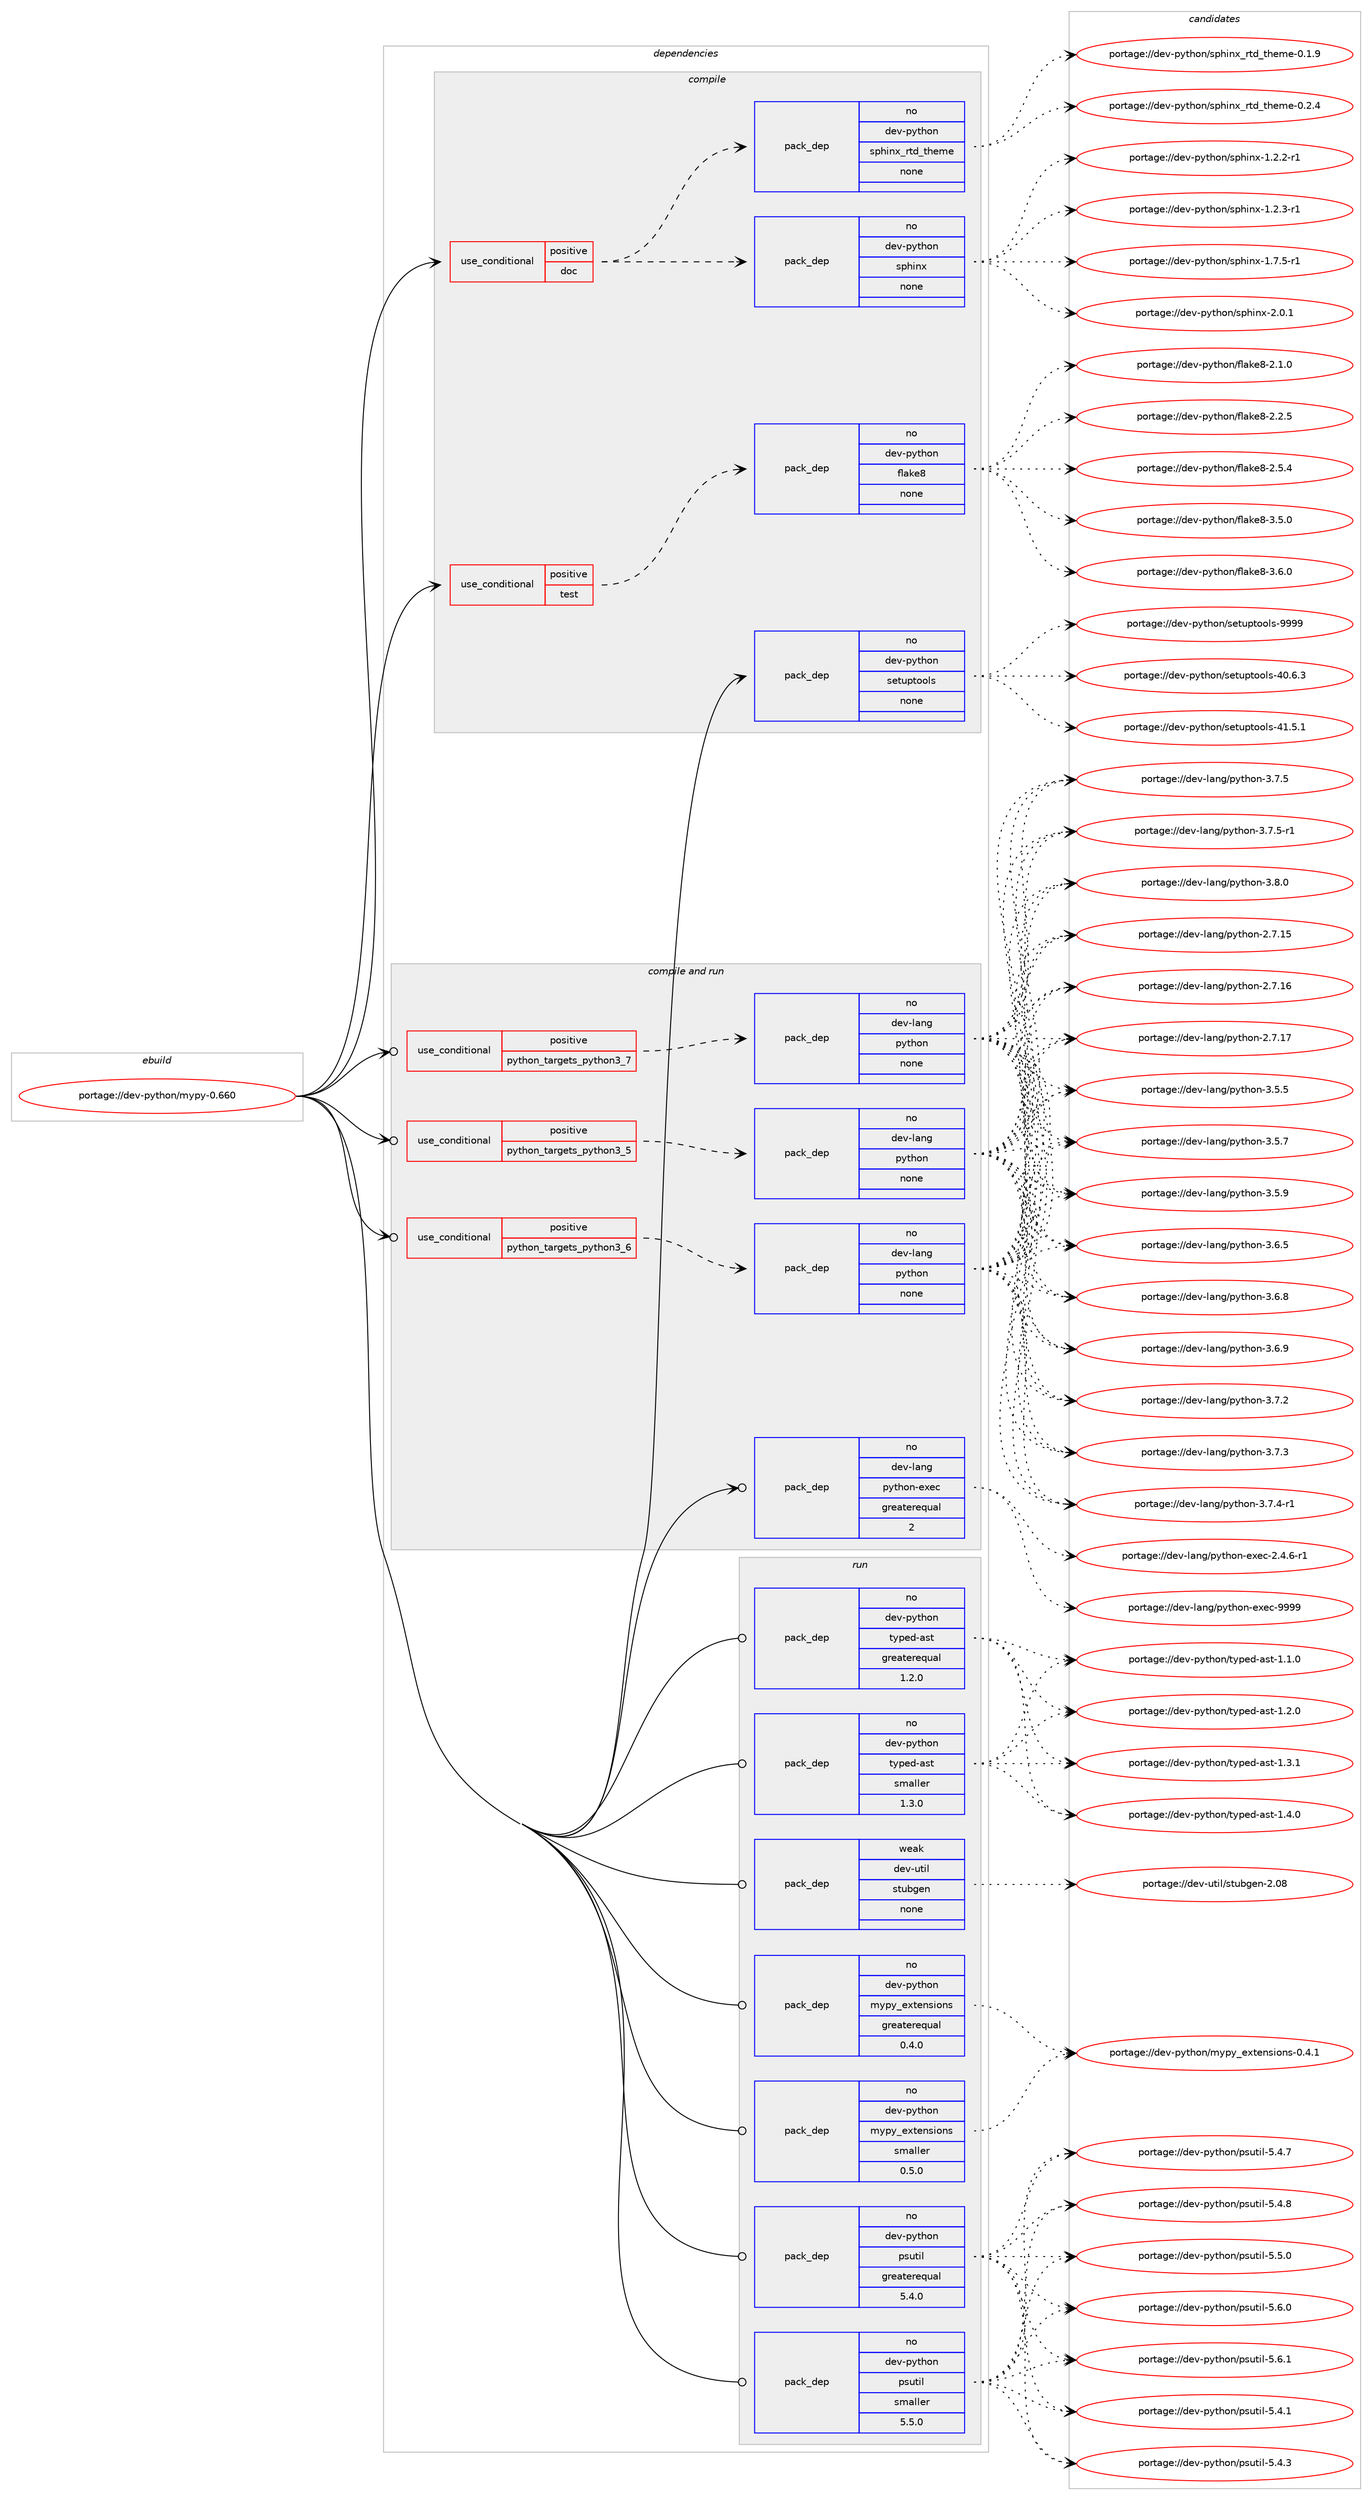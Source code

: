 digraph prolog {

# *************
# Graph options
# *************

newrank=true;
concentrate=true;
compound=true;
graph [rankdir=LR,fontname=Helvetica,fontsize=10,ranksep=1.5];#, ranksep=2.5, nodesep=0.2];
edge  [arrowhead=vee];
node  [fontname=Helvetica,fontsize=10];

# **********
# The ebuild
# **********

subgraph cluster_leftcol {
color=gray;
rank=same;
label=<<i>ebuild</i>>;
id [label="portage://dev-python/mypy-0.660", color=red, width=4, href="../dev-python/mypy-0.660.svg"];
}

# ****************
# The dependencies
# ****************

subgraph cluster_midcol {
color=gray;
label=<<i>dependencies</i>>;
subgraph cluster_compile {
fillcolor="#eeeeee";
style=filled;
label=<<i>compile</i>>;
subgraph cond32054 {
dependency150342 [label=<<TABLE BORDER="0" CELLBORDER="1" CELLSPACING="0" CELLPADDING="4"><TR><TD ROWSPAN="3" CELLPADDING="10">use_conditional</TD></TR><TR><TD>positive</TD></TR><TR><TD>doc</TD></TR></TABLE>>, shape=none, color=red];
subgraph pack114962 {
dependency150343 [label=<<TABLE BORDER="0" CELLBORDER="1" CELLSPACING="0" CELLPADDING="4" WIDTH="220"><TR><TD ROWSPAN="6" CELLPADDING="30">pack_dep</TD></TR><TR><TD WIDTH="110">no</TD></TR><TR><TD>dev-python</TD></TR><TR><TD>sphinx</TD></TR><TR><TD>none</TD></TR><TR><TD></TD></TR></TABLE>>, shape=none, color=blue];
}
dependency150342:e -> dependency150343:w [weight=20,style="dashed",arrowhead="vee"];
subgraph pack114963 {
dependency150344 [label=<<TABLE BORDER="0" CELLBORDER="1" CELLSPACING="0" CELLPADDING="4" WIDTH="220"><TR><TD ROWSPAN="6" CELLPADDING="30">pack_dep</TD></TR><TR><TD WIDTH="110">no</TD></TR><TR><TD>dev-python</TD></TR><TR><TD>sphinx_rtd_theme</TD></TR><TR><TD>none</TD></TR><TR><TD></TD></TR></TABLE>>, shape=none, color=blue];
}
dependency150342:e -> dependency150344:w [weight=20,style="dashed",arrowhead="vee"];
}
id:e -> dependency150342:w [weight=20,style="solid",arrowhead="vee"];
subgraph cond32055 {
dependency150345 [label=<<TABLE BORDER="0" CELLBORDER="1" CELLSPACING="0" CELLPADDING="4"><TR><TD ROWSPAN="3" CELLPADDING="10">use_conditional</TD></TR><TR><TD>positive</TD></TR><TR><TD>test</TD></TR></TABLE>>, shape=none, color=red];
subgraph pack114964 {
dependency150346 [label=<<TABLE BORDER="0" CELLBORDER="1" CELLSPACING="0" CELLPADDING="4" WIDTH="220"><TR><TD ROWSPAN="6" CELLPADDING="30">pack_dep</TD></TR><TR><TD WIDTH="110">no</TD></TR><TR><TD>dev-python</TD></TR><TR><TD>flake8</TD></TR><TR><TD>none</TD></TR><TR><TD></TD></TR></TABLE>>, shape=none, color=blue];
}
dependency150345:e -> dependency150346:w [weight=20,style="dashed",arrowhead="vee"];
}
id:e -> dependency150345:w [weight=20,style="solid",arrowhead="vee"];
subgraph pack114965 {
dependency150347 [label=<<TABLE BORDER="0" CELLBORDER="1" CELLSPACING="0" CELLPADDING="4" WIDTH="220"><TR><TD ROWSPAN="6" CELLPADDING="30">pack_dep</TD></TR><TR><TD WIDTH="110">no</TD></TR><TR><TD>dev-python</TD></TR><TR><TD>setuptools</TD></TR><TR><TD>none</TD></TR><TR><TD></TD></TR></TABLE>>, shape=none, color=blue];
}
id:e -> dependency150347:w [weight=20,style="solid",arrowhead="vee"];
}
subgraph cluster_compileandrun {
fillcolor="#eeeeee";
style=filled;
label=<<i>compile and run</i>>;
subgraph cond32056 {
dependency150348 [label=<<TABLE BORDER="0" CELLBORDER="1" CELLSPACING="0" CELLPADDING="4"><TR><TD ROWSPAN="3" CELLPADDING="10">use_conditional</TD></TR><TR><TD>positive</TD></TR><TR><TD>python_targets_python3_5</TD></TR></TABLE>>, shape=none, color=red];
subgraph pack114966 {
dependency150349 [label=<<TABLE BORDER="0" CELLBORDER="1" CELLSPACING="0" CELLPADDING="4" WIDTH="220"><TR><TD ROWSPAN="6" CELLPADDING="30">pack_dep</TD></TR><TR><TD WIDTH="110">no</TD></TR><TR><TD>dev-lang</TD></TR><TR><TD>python</TD></TR><TR><TD>none</TD></TR><TR><TD></TD></TR></TABLE>>, shape=none, color=blue];
}
dependency150348:e -> dependency150349:w [weight=20,style="dashed",arrowhead="vee"];
}
id:e -> dependency150348:w [weight=20,style="solid",arrowhead="odotvee"];
subgraph cond32057 {
dependency150350 [label=<<TABLE BORDER="0" CELLBORDER="1" CELLSPACING="0" CELLPADDING="4"><TR><TD ROWSPAN="3" CELLPADDING="10">use_conditional</TD></TR><TR><TD>positive</TD></TR><TR><TD>python_targets_python3_6</TD></TR></TABLE>>, shape=none, color=red];
subgraph pack114967 {
dependency150351 [label=<<TABLE BORDER="0" CELLBORDER="1" CELLSPACING="0" CELLPADDING="4" WIDTH="220"><TR><TD ROWSPAN="6" CELLPADDING="30">pack_dep</TD></TR><TR><TD WIDTH="110">no</TD></TR><TR><TD>dev-lang</TD></TR><TR><TD>python</TD></TR><TR><TD>none</TD></TR><TR><TD></TD></TR></TABLE>>, shape=none, color=blue];
}
dependency150350:e -> dependency150351:w [weight=20,style="dashed",arrowhead="vee"];
}
id:e -> dependency150350:w [weight=20,style="solid",arrowhead="odotvee"];
subgraph cond32058 {
dependency150352 [label=<<TABLE BORDER="0" CELLBORDER="1" CELLSPACING="0" CELLPADDING="4"><TR><TD ROWSPAN="3" CELLPADDING="10">use_conditional</TD></TR><TR><TD>positive</TD></TR><TR><TD>python_targets_python3_7</TD></TR></TABLE>>, shape=none, color=red];
subgraph pack114968 {
dependency150353 [label=<<TABLE BORDER="0" CELLBORDER="1" CELLSPACING="0" CELLPADDING="4" WIDTH="220"><TR><TD ROWSPAN="6" CELLPADDING="30">pack_dep</TD></TR><TR><TD WIDTH="110">no</TD></TR><TR><TD>dev-lang</TD></TR><TR><TD>python</TD></TR><TR><TD>none</TD></TR><TR><TD></TD></TR></TABLE>>, shape=none, color=blue];
}
dependency150352:e -> dependency150353:w [weight=20,style="dashed",arrowhead="vee"];
}
id:e -> dependency150352:w [weight=20,style="solid",arrowhead="odotvee"];
subgraph pack114969 {
dependency150354 [label=<<TABLE BORDER="0" CELLBORDER="1" CELLSPACING="0" CELLPADDING="4" WIDTH="220"><TR><TD ROWSPAN="6" CELLPADDING="30">pack_dep</TD></TR><TR><TD WIDTH="110">no</TD></TR><TR><TD>dev-lang</TD></TR><TR><TD>python-exec</TD></TR><TR><TD>greaterequal</TD></TR><TR><TD>2</TD></TR></TABLE>>, shape=none, color=blue];
}
id:e -> dependency150354:w [weight=20,style="solid",arrowhead="odotvee"];
}
subgraph cluster_run {
fillcolor="#eeeeee";
style=filled;
label=<<i>run</i>>;
subgraph pack114970 {
dependency150355 [label=<<TABLE BORDER="0" CELLBORDER="1" CELLSPACING="0" CELLPADDING="4" WIDTH="220"><TR><TD ROWSPAN="6" CELLPADDING="30">pack_dep</TD></TR><TR><TD WIDTH="110">no</TD></TR><TR><TD>dev-python</TD></TR><TR><TD>mypy_extensions</TD></TR><TR><TD>greaterequal</TD></TR><TR><TD>0.4.0</TD></TR></TABLE>>, shape=none, color=blue];
}
id:e -> dependency150355:w [weight=20,style="solid",arrowhead="odot"];
subgraph pack114971 {
dependency150356 [label=<<TABLE BORDER="0" CELLBORDER="1" CELLSPACING="0" CELLPADDING="4" WIDTH="220"><TR><TD ROWSPAN="6" CELLPADDING="30">pack_dep</TD></TR><TR><TD WIDTH="110">no</TD></TR><TR><TD>dev-python</TD></TR><TR><TD>mypy_extensions</TD></TR><TR><TD>smaller</TD></TR><TR><TD>0.5.0</TD></TR></TABLE>>, shape=none, color=blue];
}
id:e -> dependency150356:w [weight=20,style="solid",arrowhead="odot"];
subgraph pack114972 {
dependency150357 [label=<<TABLE BORDER="0" CELLBORDER="1" CELLSPACING="0" CELLPADDING="4" WIDTH="220"><TR><TD ROWSPAN="6" CELLPADDING="30">pack_dep</TD></TR><TR><TD WIDTH="110">no</TD></TR><TR><TD>dev-python</TD></TR><TR><TD>psutil</TD></TR><TR><TD>greaterequal</TD></TR><TR><TD>5.4.0</TD></TR></TABLE>>, shape=none, color=blue];
}
id:e -> dependency150357:w [weight=20,style="solid",arrowhead="odot"];
subgraph pack114973 {
dependency150358 [label=<<TABLE BORDER="0" CELLBORDER="1" CELLSPACING="0" CELLPADDING="4" WIDTH="220"><TR><TD ROWSPAN="6" CELLPADDING="30">pack_dep</TD></TR><TR><TD WIDTH="110">no</TD></TR><TR><TD>dev-python</TD></TR><TR><TD>psutil</TD></TR><TR><TD>smaller</TD></TR><TR><TD>5.5.0</TD></TR></TABLE>>, shape=none, color=blue];
}
id:e -> dependency150358:w [weight=20,style="solid",arrowhead="odot"];
subgraph pack114974 {
dependency150359 [label=<<TABLE BORDER="0" CELLBORDER="1" CELLSPACING="0" CELLPADDING="4" WIDTH="220"><TR><TD ROWSPAN="6" CELLPADDING="30">pack_dep</TD></TR><TR><TD WIDTH="110">no</TD></TR><TR><TD>dev-python</TD></TR><TR><TD>typed-ast</TD></TR><TR><TD>greaterequal</TD></TR><TR><TD>1.2.0</TD></TR></TABLE>>, shape=none, color=blue];
}
id:e -> dependency150359:w [weight=20,style="solid",arrowhead="odot"];
subgraph pack114975 {
dependency150360 [label=<<TABLE BORDER="0" CELLBORDER="1" CELLSPACING="0" CELLPADDING="4" WIDTH="220"><TR><TD ROWSPAN="6" CELLPADDING="30">pack_dep</TD></TR><TR><TD WIDTH="110">no</TD></TR><TR><TD>dev-python</TD></TR><TR><TD>typed-ast</TD></TR><TR><TD>smaller</TD></TR><TR><TD>1.3.0</TD></TR></TABLE>>, shape=none, color=blue];
}
id:e -> dependency150360:w [weight=20,style="solid",arrowhead="odot"];
subgraph pack114976 {
dependency150361 [label=<<TABLE BORDER="0" CELLBORDER="1" CELLSPACING="0" CELLPADDING="4" WIDTH="220"><TR><TD ROWSPAN="6" CELLPADDING="30">pack_dep</TD></TR><TR><TD WIDTH="110">weak</TD></TR><TR><TD>dev-util</TD></TR><TR><TD>stubgen</TD></TR><TR><TD>none</TD></TR><TR><TD></TD></TR></TABLE>>, shape=none, color=blue];
}
id:e -> dependency150361:w [weight=20,style="solid",arrowhead="odot"];
}
}

# **************
# The candidates
# **************

subgraph cluster_choices {
rank=same;
color=gray;
label=<<i>candidates</i>>;

subgraph choice114962 {
color=black;
nodesep=1;
choiceportage10010111845112121116104111110471151121041051101204549465046504511449 [label="portage://dev-python/sphinx-1.2.2-r1", color=red, width=4,href="../dev-python/sphinx-1.2.2-r1.svg"];
choiceportage10010111845112121116104111110471151121041051101204549465046514511449 [label="portage://dev-python/sphinx-1.2.3-r1", color=red, width=4,href="../dev-python/sphinx-1.2.3-r1.svg"];
choiceportage10010111845112121116104111110471151121041051101204549465546534511449 [label="portage://dev-python/sphinx-1.7.5-r1", color=red, width=4,href="../dev-python/sphinx-1.7.5-r1.svg"];
choiceportage1001011184511212111610411111047115112104105110120455046484649 [label="portage://dev-python/sphinx-2.0.1", color=red, width=4,href="../dev-python/sphinx-2.0.1.svg"];
dependency150343:e -> choiceportage10010111845112121116104111110471151121041051101204549465046504511449:w [style=dotted,weight="100"];
dependency150343:e -> choiceportage10010111845112121116104111110471151121041051101204549465046514511449:w [style=dotted,weight="100"];
dependency150343:e -> choiceportage10010111845112121116104111110471151121041051101204549465546534511449:w [style=dotted,weight="100"];
dependency150343:e -> choiceportage1001011184511212111610411111047115112104105110120455046484649:w [style=dotted,weight="100"];
}
subgraph choice114963 {
color=black;
nodesep=1;
choiceportage10010111845112121116104111110471151121041051101209511411610095116104101109101454846494657 [label="portage://dev-python/sphinx_rtd_theme-0.1.9", color=red, width=4,href="../dev-python/sphinx_rtd_theme-0.1.9.svg"];
choiceportage10010111845112121116104111110471151121041051101209511411610095116104101109101454846504652 [label="portage://dev-python/sphinx_rtd_theme-0.2.4", color=red, width=4,href="../dev-python/sphinx_rtd_theme-0.2.4.svg"];
dependency150344:e -> choiceportage10010111845112121116104111110471151121041051101209511411610095116104101109101454846494657:w [style=dotted,weight="100"];
dependency150344:e -> choiceportage10010111845112121116104111110471151121041051101209511411610095116104101109101454846504652:w [style=dotted,weight="100"];
}
subgraph choice114964 {
color=black;
nodesep=1;
choiceportage10010111845112121116104111110471021089710710156455046494648 [label="portage://dev-python/flake8-2.1.0", color=red, width=4,href="../dev-python/flake8-2.1.0.svg"];
choiceportage10010111845112121116104111110471021089710710156455046504653 [label="portage://dev-python/flake8-2.2.5", color=red, width=4,href="../dev-python/flake8-2.2.5.svg"];
choiceportage10010111845112121116104111110471021089710710156455046534652 [label="portage://dev-python/flake8-2.5.4", color=red, width=4,href="../dev-python/flake8-2.5.4.svg"];
choiceportage10010111845112121116104111110471021089710710156455146534648 [label="portage://dev-python/flake8-3.5.0", color=red, width=4,href="../dev-python/flake8-3.5.0.svg"];
choiceportage10010111845112121116104111110471021089710710156455146544648 [label="portage://dev-python/flake8-3.6.0", color=red, width=4,href="../dev-python/flake8-3.6.0.svg"];
dependency150346:e -> choiceportage10010111845112121116104111110471021089710710156455046494648:w [style=dotted,weight="100"];
dependency150346:e -> choiceportage10010111845112121116104111110471021089710710156455046504653:w [style=dotted,weight="100"];
dependency150346:e -> choiceportage10010111845112121116104111110471021089710710156455046534652:w [style=dotted,weight="100"];
dependency150346:e -> choiceportage10010111845112121116104111110471021089710710156455146534648:w [style=dotted,weight="100"];
dependency150346:e -> choiceportage10010111845112121116104111110471021089710710156455146544648:w [style=dotted,weight="100"];
}
subgraph choice114965 {
color=black;
nodesep=1;
choiceportage100101118451121211161041111104711510111611711211611111110811545524846544651 [label="portage://dev-python/setuptools-40.6.3", color=red, width=4,href="../dev-python/setuptools-40.6.3.svg"];
choiceportage100101118451121211161041111104711510111611711211611111110811545524946534649 [label="portage://dev-python/setuptools-41.5.1", color=red, width=4,href="../dev-python/setuptools-41.5.1.svg"];
choiceportage10010111845112121116104111110471151011161171121161111111081154557575757 [label="portage://dev-python/setuptools-9999", color=red, width=4,href="../dev-python/setuptools-9999.svg"];
dependency150347:e -> choiceportage100101118451121211161041111104711510111611711211611111110811545524846544651:w [style=dotted,weight="100"];
dependency150347:e -> choiceportage100101118451121211161041111104711510111611711211611111110811545524946534649:w [style=dotted,weight="100"];
dependency150347:e -> choiceportage10010111845112121116104111110471151011161171121161111111081154557575757:w [style=dotted,weight="100"];
}
subgraph choice114966 {
color=black;
nodesep=1;
choiceportage10010111845108971101034711212111610411111045504655464953 [label="portage://dev-lang/python-2.7.15", color=red, width=4,href="../dev-lang/python-2.7.15.svg"];
choiceportage10010111845108971101034711212111610411111045504655464954 [label="portage://dev-lang/python-2.7.16", color=red, width=4,href="../dev-lang/python-2.7.16.svg"];
choiceportage10010111845108971101034711212111610411111045504655464955 [label="portage://dev-lang/python-2.7.17", color=red, width=4,href="../dev-lang/python-2.7.17.svg"];
choiceportage100101118451089711010347112121116104111110455146534653 [label="portage://dev-lang/python-3.5.5", color=red, width=4,href="../dev-lang/python-3.5.5.svg"];
choiceportage100101118451089711010347112121116104111110455146534655 [label="portage://dev-lang/python-3.5.7", color=red, width=4,href="../dev-lang/python-3.5.7.svg"];
choiceportage100101118451089711010347112121116104111110455146534657 [label="portage://dev-lang/python-3.5.9", color=red, width=4,href="../dev-lang/python-3.5.9.svg"];
choiceportage100101118451089711010347112121116104111110455146544653 [label="portage://dev-lang/python-3.6.5", color=red, width=4,href="../dev-lang/python-3.6.5.svg"];
choiceportage100101118451089711010347112121116104111110455146544656 [label="portage://dev-lang/python-3.6.8", color=red, width=4,href="../dev-lang/python-3.6.8.svg"];
choiceportage100101118451089711010347112121116104111110455146544657 [label="portage://dev-lang/python-3.6.9", color=red, width=4,href="../dev-lang/python-3.6.9.svg"];
choiceportage100101118451089711010347112121116104111110455146554650 [label="portage://dev-lang/python-3.7.2", color=red, width=4,href="../dev-lang/python-3.7.2.svg"];
choiceportage100101118451089711010347112121116104111110455146554651 [label="portage://dev-lang/python-3.7.3", color=red, width=4,href="../dev-lang/python-3.7.3.svg"];
choiceportage1001011184510897110103471121211161041111104551465546524511449 [label="portage://dev-lang/python-3.7.4-r1", color=red, width=4,href="../dev-lang/python-3.7.4-r1.svg"];
choiceportage100101118451089711010347112121116104111110455146554653 [label="portage://dev-lang/python-3.7.5", color=red, width=4,href="../dev-lang/python-3.7.5.svg"];
choiceportage1001011184510897110103471121211161041111104551465546534511449 [label="portage://dev-lang/python-3.7.5-r1", color=red, width=4,href="../dev-lang/python-3.7.5-r1.svg"];
choiceportage100101118451089711010347112121116104111110455146564648 [label="portage://dev-lang/python-3.8.0", color=red, width=4,href="../dev-lang/python-3.8.0.svg"];
dependency150349:e -> choiceportage10010111845108971101034711212111610411111045504655464953:w [style=dotted,weight="100"];
dependency150349:e -> choiceportage10010111845108971101034711212111610411111045504655464954:w [style=dotted,weight="100"];
dependency150349:e -> choiceportage10010111845108971101034711212111610411111045504655464955:w [style=dotted,weight="100"];
dependency150349:e -> choiceportage100101118451089711010347112121116104111110455146534653:w [style=dotted,weight="100"];
dependency150349:e -> choiceportage100101118451089711010347112121116104111110455146534655:w [style=dotted,weight="100"];
dependency150349:e -> choiceportage100101118451089711010347112121116104111110455146534657:w [style=dotted,weight="100"];
dependency150349:e -> choiceportage100101118451089711010347112121116104111110455146544653:w [style=dotted,weight="100"];
dependency150349:e -> choiceportage100101118451089711010347112121116104111110455146544656:w [style=dotted,weight="100"];
dependency150349:e -> choiceportage100101118451089711010347112121116104111110455146544657:w [style=dotted,weight="100"];
dependency150349:e -> choiceportage100101118451089711010347112121116104111110455146554650:w [style=dotted,weight="100"];
dependency150349:e -> choiceportage100101118451089711010347112121116104111110455146554651:w [style=dotted,weight="100"];
dependency150349:e -> choiceportage1001011184510897110103471121211161041111104551465546524511449:w [style=dotted,weight="100"];
dependency150349:e -> choiceportage100101118451089711010347112121116104111110455146554653:w [style=dotted,weight="100"];
dependency150349:e -> choiceportage1001011184510897110103471121211161041111104551465546534511449:w [style=dotted,weight="100"];
dependency150349:e -> choiceportage100101118451089711010347112121116104111110455146564648:w [style=dotted,weight="100"];
}
subgraph choice114967 {
color=black;
nodesep=1;
choiceportage10010111845108971101034711212111610411111045504655464953 [label="portage://dev-lang/python-2.7.15", color=red, width=4,href="../dev-lang/python-2.7.15.svg"];
choiceportage10010111845108971101034711212111610411111045504655464954 [label="portage://dev-lang/python-2.7.16", color=red, width=4,href="../dev-lang/python-2.7.16.svg"];
choiceportage10010111845108971101034711212111610411111045504655464955 [label="portage://dev-lang/python-2.7.17", color=red, width=4,href="../dev-lang/python-2.7.17.svg"];
choiceportage100101118451089711010347112121116104111110455146534653 [label="portage://dev-lang/python-3.5.5", color=red, width=4,href="../dev-lang/python-3.5.5.svg"];
choiceportage100101118451089711010347112121116104111110455146534655 [label="portage://dev-lang/python-3.5.7", color=red, width=4,href="../dev-lang/python-3.5.7.svg"];
choiceportage100101118451089711010347112121116104111110455146534657 [label="portage://dev-lang/python-3.5.9", color=red, width=4,href="../dev-lang/python-3.5.9.svg"];
choiceportage100101118451089711010347112121116104111110455146544653 [label="portage://dev-lang/python-3.6.5", color=red, width=4,href="../dev-lang/python-3.6.5.svg"];
choiceportage100101118451089711010347112121116104111110455146544656 [label="portage://dev-lang/python-3.6.8", color=red, width=4,href="../dev-lang/python-3.6.8.svg"];
choiceportage100101118451089711010347112121116104111110455146544657 [label="portage://dev-lang/python-3.6.9", color=red, width=4,href="../dev-lang/python-3.6.9.svg"];
choiceportage100101118451089711010347112121116104111110455146554650 [label="portage://dev-lang/python-3.7.2", color=red, width=4,href="../dev-lang/python-3.7.2.svg"];
choiceportage100101118451089711010347112121116104111110455146554651 [label="portage://dev-lang/python-3.7.3", color=red, width=4,href="../dev-lang/python-3.7.3.svg"];
choiceportage1001011184510897110103471121211161041111104551465546524511449 [label="portage://dev-lang/python-3.7.4-r1", color=red, width=4,href="../dev-lang/python-3.7.4-r1.svg"];
choiceportage100101118451089711010347112121116104111110455146554653 [label="portage://dev-lang/python-3.7.5", color=red, width=4,href="../dev-lang/python-3.7.5.svg"];
choiceportage1001011184510897110103471121211161041111104551465546534511449 [label="portage://dev-lang/python-3.7.5-r1", color=red, width=4,href="../dev-lang/python-3.7.5-r1.svg"];
choiceportage100101118451089711010347112121116104111110455146564648 [label="portage://dev-lang/python-3.8.0", color=red, width=4,href="../dev-lang/python-3.8.0.svg"];
dependency150351:e -> choiceportage10010111845108971101034711212111610411111045504655464953:w [style=dotted,weight="100"];
dependency150351:e -> choiceportage10010111845108971101034711212111610411111045504655464954:w [style=dotted,weight="100"];
dependency150351:e -> choiceportage10010111845108971101034711212111610411111045504655464955:w [style=dotted,weight="100"];
dependency150351:e -> choiceportage100101118451089711010347112121116104111110455146534653:w [style=dotted,weight="100"];
dependency150351:e -> choiceportage100101118451089711010347112121116104111110455146534655:w [style=dotted,weight="100"];
dependency150351:e -> choiceportage100101118451089711010347112121116104111110455146534657:w [style=dotted,weight="100"];
dependency150351:e -> choiceportage100101118451089711010347112121116104111110455146544653:w [style=dotted,weight="100"];
dependency150351:e -> choiceportage100101118451089711010347112121116104111110455146544656:w [style=dotted,weight="100"];
dependency150351:e -> choiceportage100101118451089711010347112121116104111110455146544657:w [style=dotted,weight="100"];
dependency150351:e -> choiceportage100101118451089711010347112121116104111110455146554650:w [style=dotted,weight="100"];
dependency150351:e -> choiceportage100101118451089711010347112121116104111110455146554651:w [style=dotted,weight="100"];
dependency150351:e -> choiceportage1001011184510897110103471121211161041111104551465546524511449:w [style=dotted,weight="100"];
dependency150351:e -> choiceportage100101118451089711010347112121116104111110455146554653:w [style=dotted,weight="100"];
dependency150351:e -> choiceportage1001011184510897110103471121211161041111104551465546534511449:w [style=dotted,weight="100"];
dependency150351:e -> choiceportage100101118451089711010347112121116104111110455146564648:w [style=dotted,weight="100"];
}
subgraph choice114968 {
color=black;
nodesep=1;
choiceportage10010111845108971101034711212111610411111045504655464953 [label="portage://dev-lang/python-2.7.15", color=red, width=4,href="../dev-lang/python-2.7.15.svg"];
choiceportage10010111845108971101034711212111610411111045504655464954 [label="portage://dev-lang/python-2.7.16", color=red, width=4,href="../dev-lang/python-2.7.16.svg"];
choiceportage10010111845108971101034711212111610411111045504655464955 [label="portage://dev-lang/python-2.7.17", color=red, width=4,href="../dev-lang/python-2.7.17.svg"];
choiceportage100101118451089711010347112121116104111110455146534653 [label="portage://dev-lang/python-3.5.5", color=red, width=4,href="../dev-lang/python-3.5.5.svg"];
choiceportage100101118451089711010347112121116104111110455146534655 [label="portage://dev-lang/python-3.5.7", color=red, width=4,href="../dev-lang/python-3.5.7.svg"];
choiceportage100101118451089711010347112121116104111110455146534657 [label="portage://dev-lang/python-3.5.9", color=red, width=4,href="../dev-lang/python-3.5.9.svg"];
choiceportage100101118451089711010347112121116104111110455146544653 [label="portage://dev-lang/python-3.6.5", color=red, width=4,href="../dev-lang/python-3.6.5.svg"];
choiceportage100101118451089711010347112121116104111110455146544656 [label="portage://dev-lang/python-3.6.8", color=red, width=4,href="../dev-lang/python-3.6.8.svg"];
choiceportage100101118451089711010347112121116104111110455146544657 [label="portage://dev-lang/python-3.6.9", color=red, width=4,href="../dev-lang/python-3.6.9.svg"];
choiceportage100101118451089711010347112121116104111110455146554650 [label="portage://dev-lang/python-3.7.2", color=red, width=4,href="../dev-lang/python-3.7.2.svg"];
choiceportage100101118451089711010347112121116104111110455146554651 [label="portage://dev-lang/python-3.7.3", color=red, width=4,href="../dev-lang/python-3.7.3.svg"];
choiceportage1001011184510897110103471121211161041111104551465546524511449 [label="portage://dev-lang/python-3.7.4-r1", color=red, width=4,href="../dev-lang/python-3.7.4-r1.svg"];
choiceportage100101118451089711010347112121116104111110455146554653 [label="portage://dev-lang/python-3.7.5", color=red, width=4,href="../dev-lang/python-3.7.5.svg"];
choiceportage1001011184510897110103471121211161041111104551465546534511449 [label="portage://dev-lang/python-3.7.5-r1", color=red, width=4,href="../dev-lang/python-3.7.5-r1.svg"];
choiceportage100101118451089711010347112121116104111110455146564648 [label="portage://dev-lang/python-3.8.0", color=red, width=4,href="../dev-lang/python-3.8.0.svg"];
dependency150353:e -> choiceportage10010111845108971101034711212111610411111045504655464953:w [style=dotted,weight="100"];
dependency150353:e -> choiceportage10010111845108971101034711212111610411111045504655464954:w [style=dotted,weight="100"];
dependency150353:e -> choiceportage10010111845108971101034711212111610411111045504655464955:w [style=dotted,weight="100"];
dependency150353:e -> choiceportage100101118451089711010347112121116104111110455146534653:w [style=dotted,weight="100"];
dependency150353:e -> choiceportage100101118451089711010347112121116104111110455146534655:w [style=dotted,weight="100"];
dependency150353:e -> choiceportage100101118451089711010347112121116104111110455146534657:w [style=dotted,weight="100"];
dependency150353:e -> choiceportage100101118451089711010347112121116104111110455146544653:w [style=dotted,weight="100"];
dependency150353:e -> choiceportage100101118451089711010347112121116104111110455146544656:w [style=dotted,weight="100"];
dependency150353:e -> choiceportage100101118451089711010347112121116104111110455146544657:w [style=dotted,weight="100"];
dependency150353:e -> choiceportage100101118451089711010347112121116104111110455146554650:w [style=dotted,weight="100"];
dependency150353:e -> choiceportage100101118451089711010347112121116104111110455146554651:w [style=dotted,weight="100"];
dependency150353:e -> choiceportage1001011184510897110103471121211161041111104551465546524511449:w [style=dotted,weight="100"];
dependency150353:e -> choiceportage100101118451089711010347112121116104111110455146554653:w [style=dotted,weight="100"];
dependency150353:e -> choiceportage1001011184510897110103471121211161041111104551465546534511449:w [style=dotted,weight="100"];
dependency150353:e -> choiceportage100101118451089711010347112121116104111110455146564648:w [style=dotted,weight="100"];
}
subgraph choice114969 {
color=black;
nodesep=1;
choiceportage10010111845108971101034711212111610411111045101120101994550465246544511449 [label="portage://dev-lang/python-exec-2.4.6-r1", color=red, width=4,href="../dev-lang/python-exec-2.4.6-r1.svg"];
choiceportage10010111845108971101034711212111610411111045101120101994557575757 [label="portage://dev-lang/python-exec-9999", color=red, width=4,href="../dev-lang/python-exec-9999.svg"];
dependency150354:e -> choiceportage10010111845108971101034711212111610411111045101120101994550465246544511449:w [style=dotted,weight="100"];
dependency150354:e -> choiceportage10010111845108971101034711212111610411111045101120101994557575757:w [style=dotted,weight="100"];
}
subgraph choice114970 {
color=black;
nodesep=1;
choiceportage100101118451121211161041111104710912111212195101120116101110115105111110115454846524649 [label="portage://dev-python/mypy_extensions-0.4.1", color=red, width=4,href="../dev-python/mypy_extensions-0.4.1.svg"];
dependency150355:e -> choiceportage100101118451121211161041111104710912111212195101120116101110115105111110115454846524649:w [style=dotted,weight="100"];
}
subgraph choice114971 {
color=black;
nodesep=1;
choiceportage100101118451121211161041111104710912111212195101120116101110115105111110115454846524649 [label="portage://dev-python/mypy_extensions-0.4.1", color=red, width=4,href="../dev-python/mypy_extensions-0.4.1.svg"];
dependency150356:e -> choiceportage100101118451121211161041111104710912111212195101120116101110115105111110115454846524649:w [style=dotted,weight="100"];
}
subgraph choice114972 {
color=black;
nodesep=1;
choiceportage1001011184511212111610411111047112115117116105108455346524649 [label="portage://dev-python/psutil-5.4.1", color=red, width=4,href="../dev-python/psutil-5.4.1.svg"];
choiceportage1001011184511212111610411111047112115117116105108455346524651 [label="portage://dev-python/psutil-5.4.3", color=red, width=4,href="../dev-python/psutil-5.4.3.svg"];
choiceportage1001011184511212111610411111047112115117116105108455346524655 [label="portage://dev-python/psutil-5.4.7", color=red, width=4,href="../dev-python/psutil-5.4.7.svg"];
choiceportage1001011184511212111610411111047112115117116105108455346524656 [label="portage://dev-python/psutil-5.4.8", color=red, width=4,href="../dev-python/psutil-5.4.8.svg"];
choiceportage1001011184511212111610411111047112115117116105108455346534648 [label="portage://dev-python/psutil-5.5.0", color=red, width=4,href="../dev-python/psutil-5.5.0.svg"];
choiceportage1001011184511212111610411111047112115117116105108455346544648 [label="portage://dev-python/psutil-5.6.0", color=red, width=4,href="../dev-python/psutil-5.6.0.svg"];
choiceportage1001011184511212111610411111047112115117116105108455346544649 [label="portage://dev-python/psutil-5.6.1", color=red, width=4,href="../dev-python/psutil-5.6.1.svg"];
dependency150357:e -> choiceportage1001011184511212111610411111047112115117116105108455346524649:w [style=dotted,weight="100"];
dependency150357:e -> choiceportage1001011184511212111610411111047112115117116105108455346524651:w [style=dotted,weight="100"];
dependency150357:e -> choiceportage1001011184511212111610411111047112115117116105108455346524655:w [style=dotted,weight="100"];
dependency150357:e -> choiceportage1001011184511212111610411111047112115117116105108455346524656:w [style=dotted,weight="100"];
dependency150357:e -> choiceportage1001011184511212111610411111047112115117116105108455346534648:w [style=dotted,weight="100"];
dependency150357:e -> choiceportage1001011184511212111610411111047112115117116105108455346544648:w [style=dotted,weight="100"];
dependency150357:e -> choiceportage1001011184511212111610411111047112115117116105108455346544649:w [style=dotted,weight="100"];
}
subgraph choice114973 {
color=black;
nodesep=1;
choiceportage1001011184511212111610411111047112115117116105108455346524649 [label="portage://dev-python/psutil-5.4.1", color=red, width=4,href="../dev-python/psutil-5.4.1.svg"];
choiceportage1001011184511212111610411111047112115117116105108455346524651 [label="portage://dev-python/psutil-5.4.3", color=red, width=4,href="../dev-python/psutil-5.4.3.svg"];
choiceportage1001011184511212111610411111047112115117116105108455346524655 [label="portage://dev-python/psutil-5.4.7", color=red, width=4,href="../dev-python/psutil-5.4.7.svg"];
choiceportage1001011184511212111610411111047112115117116105108455346524656 [label="portage://dev-python/psutil-5.4.8", color=red, width=4,href="../dev-python/psutil-5.4.8.svg"];
choiceportage1001011184511212111610411111047112115117116105108455346534648 [label="portage://dev-python/psutil-5.5.0", color=red, width=4,href="../dev-python/psutil-5.5.0.svg"];
choiceportage1001011184511212111610411111047112115117116105108455346544648 [label="portage://dev-python/psutil-5.6.0", color=red, width=4,href="../dev-python/psutil-5.6.0.svg"];
choiceportage1001011184511212111610411111047112115117116105108455346544649 [label="portage://dev-python/psutil-5.6.1", color=red, width=4,href="../dev-python/psutil-5.6.1.svg"];
dependency150358:e -> choiceportage1001011184511212111610411111047112115117116105108455346524649:w [style=dotted,weight="100"];
dependency150358:e -> choiceportage1001011184511212111610411111047112115117116105108455346524651:w [style=dotted,weight="100"];
dependency150358:e -> choiceportage1001011184511212111610411111047112115117116105108455346524655:w [style=dotted,weight="100"];
dependency150358:e -> choiceportage1001011184511212111610411111047112115117116105108455346524656:w [style=dotted,weight="100"];
dependency150358:e -> choiceportage1001011184511212111610411111047112115117116105108455346534648:w [style=dotted,weight="100"];
dependency150358:e -> choiceportage1001011184511212111610411111047112115117116105108455346544648:w [style=dotted,weight="100"];
dependency150358:e -> choiceportage1001011184511212111610411111047112115117116105108455346544649:w [style=dotted,weight="100"];
}
subgraph choice114974 {
color=black;
nodesep=1;
choiceportage10010111845112121116104111110471161211121011004597115116454946494648 [label="portage://dev-python/typed-ast-1.1.0", color=red, width=4,href="../dev-python/typed-ast-1.1.0.svg"];
choiceportage10010111845112121116104111110471161211121011004597115116454946504648 [label="portage://dev-python/typed-ast-1.2.0", color=red, width=4,href="../dev-python/typed-ast-1.2.0.svg"];
choiceportage10010111845112121116104111110471161211121011004597115116454946514649 [label="portage://dev-python/typed-ast-1.3.1", color=red, width=4,href="../dev-python/typed-ast-1.3.1.svg"];
choiceportage10010111845112121116104111110471161211121011004597115116454946524648 [label="portage://dev-python/typed-ast-1.4.0", color=red, width=4,href="../dev-python/typed-ast-1.4.0.svg"];
dependency150359:e -> choiceportage10010111845112121116104111110471161211121011004597115116454946494648:w [style=dotted,weight="100"];
dependency150359:e -> choiceportage10010111845112121116104111110471161211121011004597115116454946504648:w [style=dotted,weight="100"];
dependency150359:e -> choiceportage10010111845112121116104111110471161211121011004597115116454946514649:w [style=dotted,weight="100"];
dependency150359:e -> choiceportage10010111845112121116104111110471161211121011004597115116454946524648:w [style=dotted,weight="100"];
}
subgraph choice114975 {
color=black;
nodesep=1;
choiceportage10010111845112121116104111110471161211121011004597115116454946494648 [label="portage://dev-python/typed-ast-1.1.0", color=red, width=4,href="../dev-python/typed-ast-1.1.0.svg"];
choiceportage10010111845112121116104111110471161211121011004597115116454946504648 [label="portage://dev-python/typed-ast-1.2.0", color=red, width=4,href="../dev-python/typed-ast-1.2.0.svg"];
choiceportage10010111845112121116104111110471161211121011004597115116454946514649 [label="portage://dev-python/typed-ast-1.3.1", color=red, width=4,href="../dev-python/typed-ast-1.3.1.svg"];
choiceportage10010111845112121116104111110471161211121011004597115116454946524648 [label="portage://dev-python/typed-ast-1.4.0", color=red, width=4,href="../dev-python/typed-ast-1.4.0.svg"];
dependency150360:e -> choiceportage10010111845112121116104111110471161211121011004597115116454946494648:w [style=dotted,weight="100"];
dependency150360:e -> choiceportage10010111845112121116104111110471161211121011004597115116454946504648:w [style=dotted,weight="100"];
dependency150360:e -> choiceportage10010111845112121116104111110471161211121011004597115116454946514649:w [style=dotted,weight="100"];
dependency150360:e -> choiceportage10010111845112121116104111110471161211121011004597115116454946524648:w [style=dotted,weight="100"];
}
subgraph choice114976 {
color=black;
nodesep=1;
choiceportage1001011184511711610510847115116117981031011104550464856 [label="portage://dev-util/stubgen-2.08", color=red, width=4,href="../dev-util/stubgen-2.08.svg"];
dependency150361:e -> choiceportage1001011184511711610510847115116117981031011104550464856:w [style=dotted,weight="100"];
}
}

}
